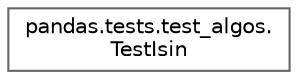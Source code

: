digraph "Graphical Class Hierarchy"
{
 // LATEX_PDF_SIZE
  bgcolor="transparent";
  edge [fontname=Helvetica,fontsize=10,labelfontname=Helvetica,labelfontsize=10];
  node [fontname=Helvetica,fontsize=10,shape=box,height=0.2,width=0.4];
  rankdir="LR";
  Node0 [id="Node000000",label="pandas.tests.test_algos.\lTestIsin",height=0.2,width=0.4,color="grey40", fillcolor="white", style="filled",URL="$da/d5c/classpandas_1_1tests_1_1test__algos_1_1TestIsin.html",tooltip=" "];
}
